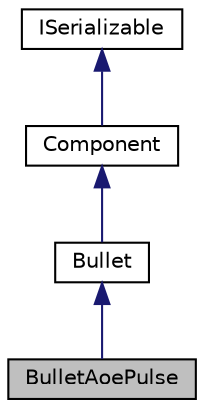 digraph "BulletAoePulse"
{
 // LATEX_PDF_SIZE
  edge [fontname="Helvetica",fontsize="10",labelfontname="Helvetica",labelfontsize="10"];
  node [fontname="Helvetica",fontsize="10",shape=record];
  Node1 [label="BulletAoePulse",height=0.2,width=0.4,color="black", fillcolor="grey75", style="filled", fontcolor="black",tooltip="Component that destroys itself and deals aoe damage on contact."];
  Node2 -> Node1 [dir="back",color="midnightblue",fontsize="10",style="solid",fontname="Helvetica"];
  Node2 [label="Bullet",height=0.2,width=0.4,color="black", fillcolor="white", style="filled",URL="$d6/da1/classBullet.html",tooltip="Component that destroys itself and deals damage on contact."];
  Node3 -> Node2 [dir="back",color="midnightblue",fontsize="10",style="solid",fontname="Helvetica"];
  Node3 [label="Component",height=0.2,width=0.4,color="black", fillcolor="white", style="filled",URL="$d8/d6b/classComponent.html",tooltip=" "];
  Node4 -> Node3 [dir="back",color="midnightblue",fontsize="10",style="solid",fontname="Helvetica"];
  Node4 [label="ISerializable",height=0.2,width=0.4,color="black", fillcolor="white", style="filled",URL="$db/df8/classISerializable.html",tooltip="interface for all serializable objects"];
}
